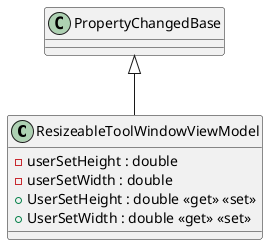 @startuml
class ResizeableToolWindowViewModel {
    - userSetHeight : double
    - userSetWidth : double
    + UserSetHeight : double <<get>> <<set>>
    + UserSetWidth : double <<get>> <<set>>
}
PropertyChangedBase <|-- ResizeableToolWindowViewModel
@enduml
